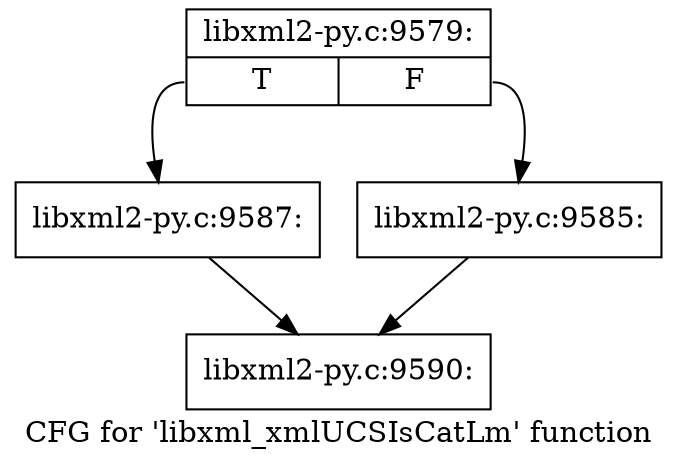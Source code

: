 digraph "CFG for 'libxml_xmlUCSIsCatLm' function" {
	label="CFG for 'libxml_xmlUCSIsCatLm' function";

	Node0x4535d20 [shape=record,label="{libxml2-py.c:9579:|{<s0>T|<s1>F}}"];
	Node0x4535d20:s0 -> Node0x4538b60;
	Node0x4535d20:s1 -> Node0x4538b10;
	Node0x4538b10 [shape=record,label="{libxml2-py.c:9585:}"];
	Node0x4538b10 -> Node0x4537770;
	Node0x4538b60 [shape=record,label="{libxml2-py.c:9587:}"];
	Node0x4538b60 -> Node0x4537770;
	Node0x4537770 [shape=record,label="{libxml2-py.c:9590:}"];
}
